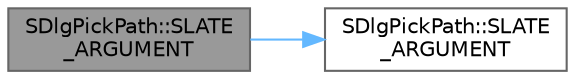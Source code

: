 digraph "SDlgPickPath::SLATE_ARGUMENT"
{
 // INTERACTIVE_SVG=YES
 // LATEX_PDF_SIZE
  bgcolor="transparent";
  edge [fontname=Helvetica,fontsize=10,labelfontname=Helvetica,labelfontsize=10];
  node [fontname=Helvetica,fontsize=10,shape=box,height=0.2,width=0.4];
  rankdir="LR";
  Node1 [id="Node000001",label="SDlgPickPath::SLATE\l_ARGUMENT",height=0.2,width=0.4,color="gray40", fillcolor="grey60", style="filled", fontcolor="black",tooltip="If true, read only folders will be displayed."];
  Node1 -> Node2 [id="edge1_Node000001_Node000002",color="steelblue1",style="solid",tooltip=" "];
  Node2 [id="Node000002",label="SDlgPickPath::SLATE\l_ARGUMENT",height=0.2,width=0.4,color="grey40", fillcolor="white", style="filled",URL="$d7/dee/classSDlgPickPath.html#ad3922f2683bd6516ee4a5a3c102daf20",tooltip=" "];
}
